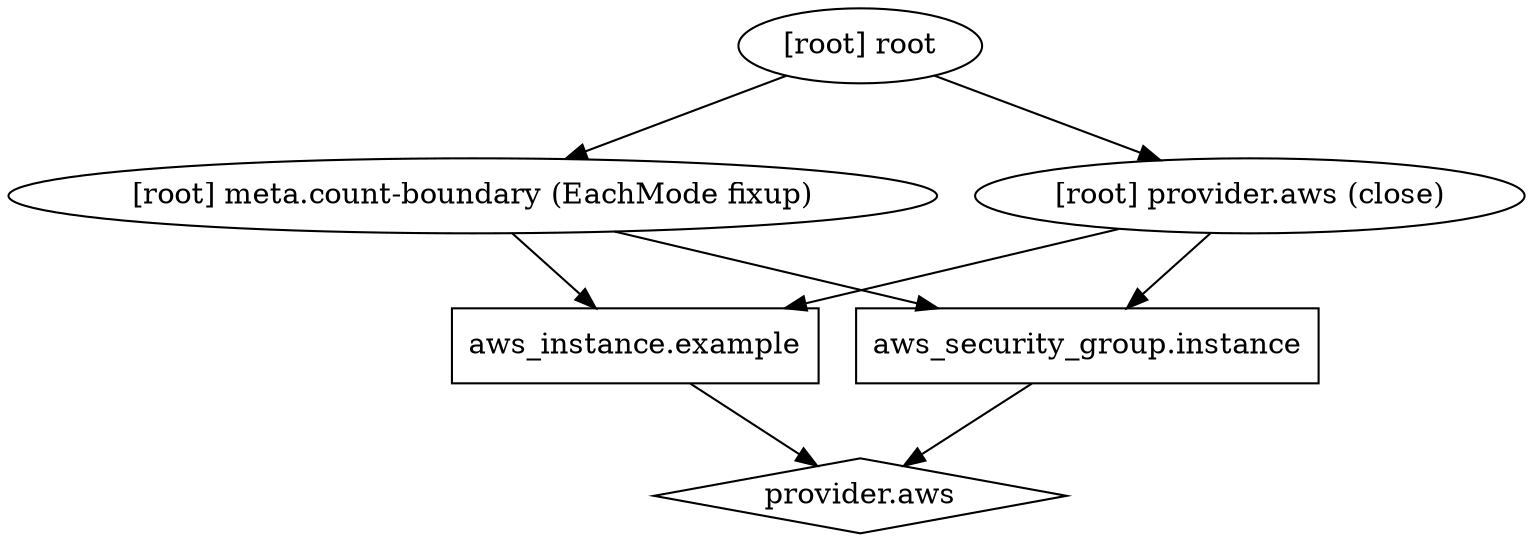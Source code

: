 digraph {
	compound = "true"
	newrank = "true"
	subgraph "root" {
		"[root] aws_instance.example" [label = "aws_instance.example", shape = "box"]
		"[root] aws_security_group.instance" [label = "aws_security_group.instance", shape = "box"]
		"[root] provider.aws" [label = "provider.aws", shape = "diamond"]
		"[root] aws_instance.example" -> "[root] provider.aws"
		"[root] aws_security_group.instance" -> "[root] provider.aws"
		"[root] meta.count-boundary (EachMode fixup)" -> "[root] aws_instance.example"
		"[root] meta.count-boundary (EachMode fixup)" -> "[root] aws_security_group.instance"
		"[root] provider.aws (close)" -> "[root] aws_instance.example"
		"[root] provider.aws (close)" -> "[root] aws_security_group.instance"
		"[root] root" -> "[root] meta.count-boundary (EachMode fixup)"
		"[root] root" -> "[root] provider.aws (close)"
	}
}

